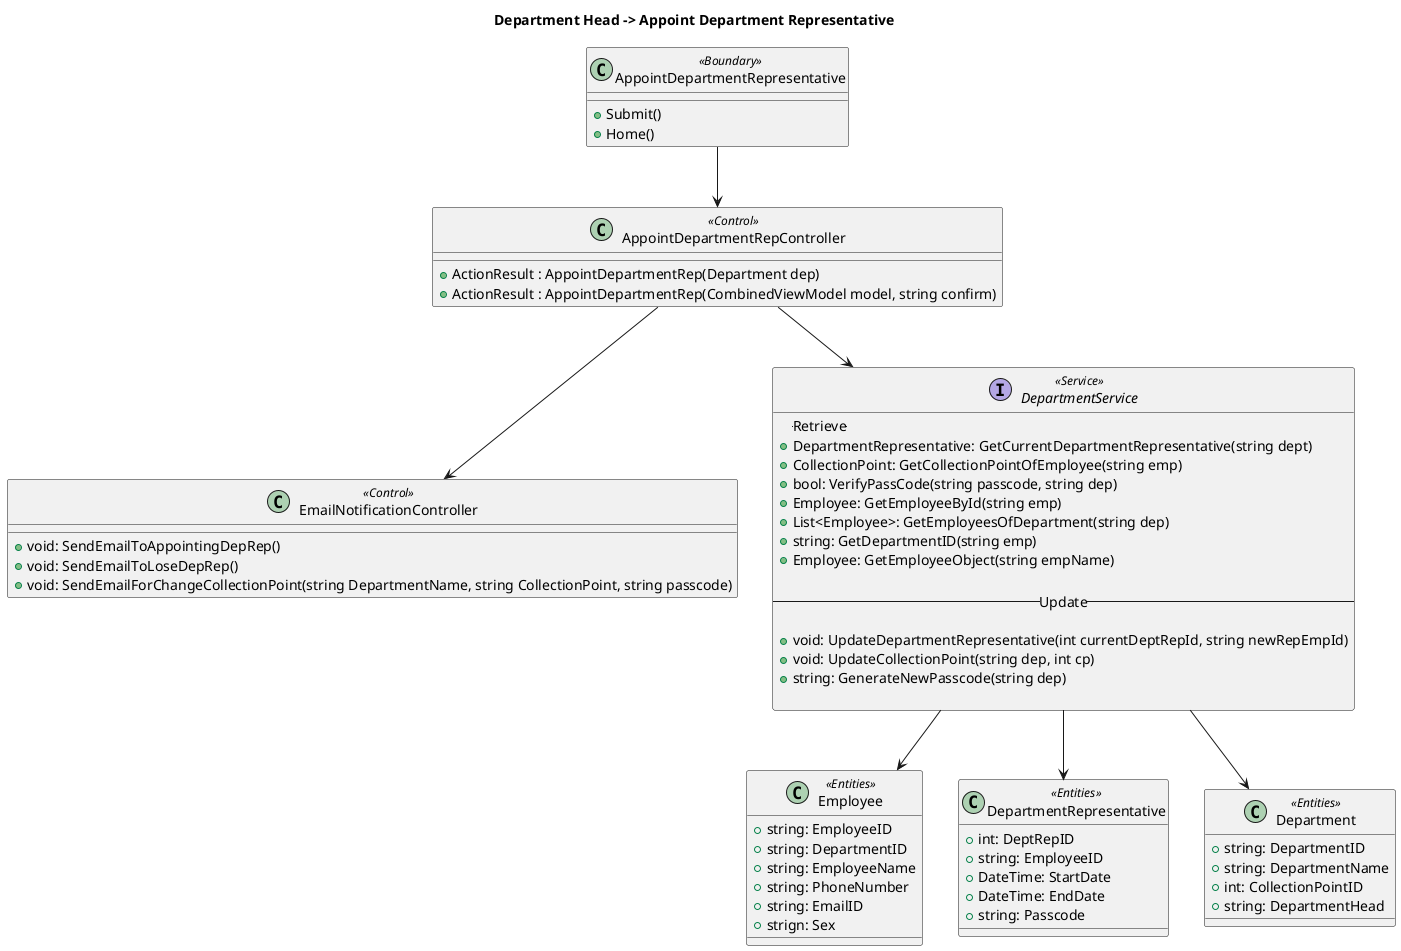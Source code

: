 @startuml
title "Department Head -> Appoint Department Representative"

Class AppointDepartmentRepresentative <<Boundary>>{
    +Submit()
    +Home()
}

Class AppointDepartmentRepController <<Control>> {
    
    +ActionResult : AppointDepartmentRep(Department dep)
    +ActionResult : AppointDepartmentRep(CombinedViewModel model, string confirm)

}

Class EmailNotificationController <<Control>> {
   
    +void: SendEmailToAppointingDepRep()
    +void: SendEmailToLoseDepRep()    
    +void: SendEmailForChangeCollectionPoint(string DepartmentName, string CollectionPoint, string passcode)
      
}

Interface DepartmentService <<Service>>{
    --Retrieve--   
    +DepartmentRepresentative: GetCurrentDepartmentRepresentative(string dept)
    +CollectionPoint: GetCollectionPointOfEmployee(string emp)
    +bool: VerifyPassCode(string passcode, string dep)
    +Employee: GetEmployeeById(string emp)
    +List<Employee>: GetEmployeesOfDepartment(string dep)
    +string: GetDepartmentID(string emp)
    +Employee: GetEmployeeObject(string empName)

    --Update--
   
    +void: UpdateDepartmentRepresentative(int currentDeptRepId, string newRepEmpId)
    +void: UpdateCollectionPoint(string dep, int cp)
    +string: GenerateNewPasscode(string dep)

}

Class Employee <<Entities>> {
+string: EmployeeID
+string: DepartmentID
+string: EmployeeName
+string: PhoneNumber
+string: EmailID
+strign: Sex
}

Class DepartmentRepresentative <<Entities>> {
+int: DeptRepID
+string: EmployeeID
+DateTime: StartDate
+DateTime: EndDate
+string: Passcode
}

Class Department <<Entities>> {
+string: DepartmentID
+string: DepartmentName
+int: CollectionPointID
+string: DepartmentHead
}

AppointDepartmentRepresentative --> AppointDepartmentRepController
AppointDepartmentRepController --> EmailNotificationController
AppointDepartmentRepController --> DepartmentService
DepartmentService --> Employee
DepartmentService --> DepartmentRepresentative
DepartmentService --> Department



@enduml